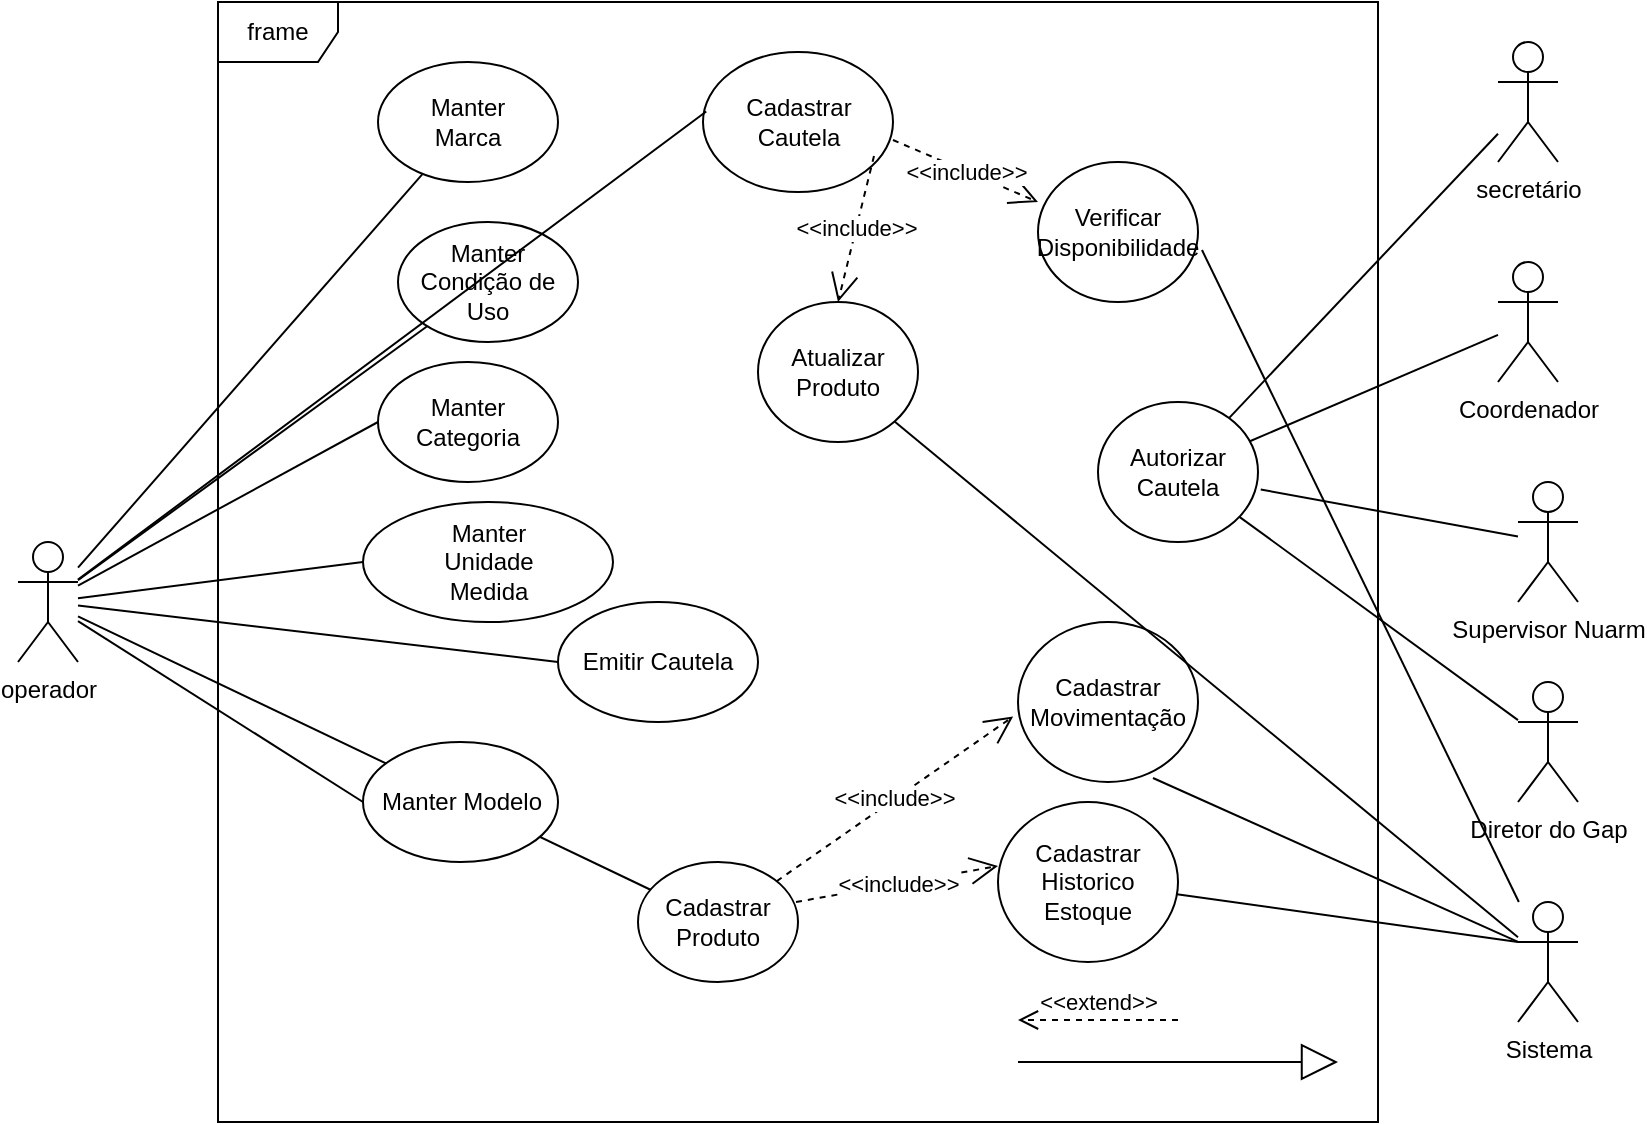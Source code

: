 <mxfile version="25.0.3">
  <diagram name="Page-1" id="c4acf3e9-155e-7222-9cf6-157b1a14988f">
    <mxGraphModel dx="880" dy="2729" grid="1" gridSize="10" guides="1" tooltips="1" connect="1" arrows="1" fold="1" page="1" pageScale="1" pageWidth="850" pageHeight="1100" background="none" math="0" shadow="0">
      <root>
        <mxCell id="0" />
        <mxCell id="1" parent="0" />
        <mxCell id="5rYNvA1EGpWT4PLwYlTP-1" value="frame" style="shape=umlFrame;whiteSpace=wrap;html=1;pointerEvents=0;" parent="1" vertex="1">
          <mxGeometry x="120" y="-2120" width="580" height="560" as="geometry" />
        </mxCell>
        <mxCell id="5rYNvA1EGpWT4PLwYlTP-18" style="rounded=0;orthogonalLoop=1;jettySize=auto;html=1;endArrow=none;endFill=0;" parent="1" source="5rYNvA1EGpWT4PLwYlTP-2" target="5rYNvA1EGpWT4PLwYlTP-17" edge="1">
          <mxGeometry relative="1" as="geometry" />
        </mxCell>
        <mxCell id="5rYNvA1EGpWT4PLwYlTP-20" style="rounded=0;orthogonalLoop=1;jettySize=auto;html=1;endArrow=none;endFill=0;" parent="1" source="5rYNvA1EGpWT4PLwYlTP-2" target="5rYNvA1EGpWT4PLwYlTP-19" edge="1">
          <mxGeometry relative="1" as="geometry" />
        </mxCell>
        <mxCell id="5rYNvA1EGpWT4PLwYlTP-22" style="rounded=0;orthogonalLoop=1;jettySize=auto;html=1;entryX=0;entryY=0.5;entryDx=0;entryDy=0;endArrow=none;endFill=0;" parent="1" source="5rYNvA1EGpWT4PLwYlTP-2" target="5rYNvA1EGpWT4PLwYlTP-21" edge="1">
          <mxGeometry relative="1" as="geometry" />
        </mxCell>
        <mxCell id="5rYNvA1EGpWT4PLwYlTP-24" style="rounded=0;orthogonalLoop=1;jettySize=auto;html=1;entryX=0;entryY=0.5;entryDx=0;entryDy=0;endArrow=none;endFill=0;" parent="1" source="5rYNvA1EGpWT4PLwYlTP-2" target="5rYNvA1EGpWT4PLwYlTP-23" edge="1">
          <mxGeometry relative="1" as="geometry" />
        </mxCell>
        <mxCell id="JCjts5rAEiLWBCdYOJuN-2" style="rounded=0;orthogonalLoop=1;jettySize=auto;html=1;entryX=0;entryY=0.5;entryDx=0;entryDy=0;endArrow=none;endFill=0;" parent="1" source="5rYNvA1EGpWT4PLwYlTP-2" target="JCjts5rAEiLWBCdYOJuN-1" edge="1">
          <mxGeometry relative="1" as="geometry" />
        </mxCell>
        <mxCell id="5vsusdq0JppMegxdK2Lm-20" style="rounded=0;orthogonalLoop=1;jettySize=auto;html=1;entryX=0;entryY=0.5;entryDx=0;entryDy=0;endArrow=none;endFill=0;" edge="1" parent="1" source="5rYNvA1EGpWT4PLwYlTP-2" target="5vsusdq0JppMegxdK2Lm-18">
          <mxGeometry relative="1" as="geometry" />
        </mxCell>
        <mxCell id="5vsusdq0JppMegxdK2Lm-22" style="rounded=0;orthogonalLoop=1;jettySize=auto;html=1;endArrow=none;endFill=0;" edge="1" parent="1" source="5rYNvA1EGpWT4PLwYlTP-2" target="5vsusdq0JppMegxdK2Lm-21">
          <mxGeometry relative="1" as="geometry" />
        </mxCell>
        <mxCell id="5rYNvA1EGpWT4PLwYlTP-2" value="operador" style="shape=umlActor;verticalLabelPosition=bottom;verticalAlign=top;html=1;" parent="1" vertex="1">
          <mxGeometry x="20" y="-1850" width="30" height="60" as="geometry" />
        </mxCell>
        <mxCell id="5rYNvA1EGpWT4PLwYlTP-17" value="Manter&lt;br&gt;Marca" style="ellipse;whiteSpace=wrap;html=1;" parent="1" vertex="1">
          <mxGeometry x="200" y="-2090" width="90" height="60" as="geometry" />
        </mxCell>
        <mxCell id="5rYNvA1EGpWT4PLwYlTP-19" value="Manter&lt;br&gt;Condição de Uso" style="ellipse;whiteSpace=wrap;html=1;" parent="1" vertex="1">
          <mxGeometry x="210" y="-2010" width="90" height="60" as="geometry" />
        </mxCell>
        <mxCell id="5rYNvA1EGpWT4PLwYlTP-21" value="Manter &lt;br&gt;Categoria" style="ellipse;whiteSpace=wrap;html=1;" parent="1" vertex="1">
          <mxGeometry x="200" y="-1940" width="90" height="60" as="geometry" />
        </mxCell>
        <mxCell id="5rYNvA1EGpWT4PLwYlTP-23" value="Manter &lt;br&gt;Unidade&lt;br&gt;Medida" style="ellipse;whiteSpace=wrap;html=1;" parent="1" vertex="1">
          <mxGeometry x="192.5" y="-1870" width="125" height="60" as="geometry" />
        </mxCell>
        <mxCell id="JCjts5rAEiLWBCdYOJuN-1" value="&lt;font style=&quot;vertical-align: inherit;&quot;&gt;&lt;font style=&quot;vertical-align: inherit;&quot;&gt;Manter Modelo&lt;/font&gt;&lt;/font&gt;" style="ellipse;whiteSpace=wrap;html=1;" parent="1" vertex="1">
          <mxGeometry x="192.5" y="-1750" width="97.5" height="60" as="geometry" />
        </mxCell>
        <mxCell id="5vsusdq0JppMegxdK2Lm-6" style="rounded=0;orthogonalLoop=1;jettySize=auto;html=1;endArrow=none;endFill=0;" edge="1" parent="1" source="5vsusdq0JppMegxdK2Lm-1" target="5vsusdq0JppMegxdK2Lm-5">
          <mxGeometry relative="1" as="geometry" />
        </mxCell>
        <mxCell id="5vsusdq0JppMegxdK2Lm-1" value="secretário" style="shape=umlActor;verticalLabelPosition=bottom;verticalAlign=top;html=1;outlineConnect=0;" vertex="1" parent="1">
          <mxGeometry x="760" y="-2100" width="30" height="60" as="geometry" />
        </mxCell>
        <mxCell id="5vsusdq0JppMegxdK2Lm-5" value="&lt;font style=&quot;vertical-align: inherit;&quot;&gt;&lt;font style=&quot;vertical-align: inherit;&quot;&gt;Autorizar Cautela&lt;/font&gt;&lt;/font&gt;" style="ellipse;whiteSpace=wrap;html=1;" vertex="1" parent="1">
          <mxGeometry x="560" y="-1920" width="80" height="70" as="geometry" />
        </mxCell>
        <mxCell id="5vsusdq0JppMegxdK2Lm-10" style="rounded=0;orthogonalLoop=1;jettySize=auto;html=1;endArrow=none;endFill=0;" edge="1" parent="1" source="5vsusdq0JppMegxdK2Lm-7" target="5vsusdq0JppMegxdK2Lm-5">
          <mxGeometry relative="1" as="geometry" />
        </mxCell>
        <mxCell id="5vsusdq0JppMegxdK2Lm-7" value="Coordenador" style="shape=umlActor;verticalLabelPosition=bottom;verticalAlign=top;html=1;outlineConnect=0;" vertex="1" parent="1">
          <mxGeometry x="760" y="-1990" width="30" height="60" as="geometry" />
        </mxCell>
        <mxCell id="5vsusdq0JppMegxdK2Lm-13" style="rounded=0;orthogonalLoop=1;jettySize=auto;html=1;entryX=1.017;entryY=0.625;entryDx=0;entryDy=0;endArrow=none;endFill=0;entryPerimeter=0;" edge="1" parent="1" source="5vsusdq0JppMegxdK2Lm-11" target="5vsusdq0JppMegxdK2Lm-5">
          <mxGeometry relative="1" as="geometry" />
        </mxCell>
        <mxCell id="5vsusdq0JppMegxdK2Lm-11" value="Supervisor Nuarm&lt;div&gt;&lt;br&gt;&lt;/div&gt;" style="shape=umlActor;verticalLabelPosition=bottom;verticalAlign=top;html=1;outlineConnect=0;" vertex="1" parent="1">
          <mxGeometry x="770" y="-1880" width="30" height="60" as="geometry" />
        </mxCell>
        <mxCell id="5vsusdq0JppMegxdK2Lm-15" style="rounded=0;orthogonalLoop=1;jettySize=auto;html=1;endArrow=none;endFill=0;" edge="1" parent="1" source="5vsusdq0JppMegxdK2Lm-12" target="5vsusdq0JppMegxdK2Lm-5">
          <mxGeometry relative="1" as="geometry" />
        </mxCell>
        <mxCell id="5vsusdq0JppMegxdK2Lm-12" value="&lt;div&gt;Diretor do Gap&lt;/div&gt;" style="shape=umlActor;verticalLabelPosition=bottom;verticalAlign=top;html=1;outlineConnect=0;" vertex="1" parent="1">
          <mxGeometry x="770" y="-1780" width="30" height="60" as="geometry" />
        </mxCell>
        <mxCell id="5vsusdq0JppMegxdK2Lm-16" value="Cadastrar Cautela" style="ellipse;whiteSpace=wrap;html=1;" vertex="1" parent="1">
          <mxGeometry x="362.5" y="-2095" width="95" height="70" as="geometry" />
        </mxCell>
        <mxCell id="5vsusdq0JppMegxdK2Lm-17" style="rounded=0;orthogonalLoop=1;jettySize=auto;html=1;entryX=0.017;entryY=0.425;entryDx=0;entryDy=0;entryPerimeter=0;endArrow=none;endFill=0;" edge="1" parent="1" source="5rYNvA1EGpWT4PLwYlTP-2" target="5vsusdq0JppMegxdK2Lm-16">
          <mxGeometry relative="1" as="geometry" />
        </mxCell>
        <mxCell id="5vsusdq0JppMegxdK2Lm-18" value="Emitir Cautela" style="ellipse;whiteSpace=wrap;html=1;" vertex="1" parent="1">
          <mxGeometry x="290" y="-1820" width="100" height="60" as="geometry" />
        </mxCell>
        <mxCell id="5vsusdq0JppMegxdK2Lm-21" value="Cadastrar Produto" style="ellipse;whiteSpace=wrap;html=1;" vertex="1" parent="1">
          <mxGeometry x="330" y="-1690" width="80" height="60" as="geometry" />
        </mxCell>
        <mxCell id="5vsusdq0JppMegxdK2Lm-23" value="Cadastrar&lt;br&gt;Movimentação" style="ellipse;whiteSpace=wrap;html=1;" vertex="1" parent="1">
          <mxGeometry x="520" y="-1810" width="90" height="80" as="geometry" />
        </mxCell>
        <mxCell id="5vsusdq0JppMegxdK2Lm-25" value="&amp;lt;&amp;lt;extend&amp;gt;&amp;gt;" style="html=1;verticalAlign=bottom;endArrow=open;dashed=1;endSize=8;curved=0;rounded=0;" edge="1" parent="1">
          <mxGeometry relative="1" as="geometry">
            <mxPoint x="600" y="-1611" as="sourcePoint" />
            <mxPoint x="520" y="-1611" as="targetPoint" />
          </mxGeometry>
        </mxCell>
        <mxCell id="5vsusdq0JppMegxdK2Lm-26" value="" style="endArrow=block;endSize=16;endFill=0;html=1;rounded=0;" edge="1" parent="1">
          <mxGeometry width="160" relative="1" as="geometry">
            <mxPoint x="520" y="-1590" as="sourcePoint" />
            <mxPoint x="680" y="-1590" as="targetPoint" />
          </mxGeometry>
        </mxCell>
        <mxCell id="5vsusdq0JppMegxdK2Lm-27" value="&amp;lt;&amp;lt;include&amp;gt;&amp;gt;" style="endArrow=open;endSize=12;dashed=1;html=1;rounded=0;" edge="1" parent="1" source="5vsusdq0JppMegxdK2Lm-21">
          <mxGeometry width="160" relative="1" as="geometry">
            <mxPoint x="419.996" y="-1720.004" as="sourcePoint" />
            <mxPoint x="517.57" y="-1762.72" as="targetPoint" />
          </mxGeometry>
        </mxCell>
        <mxCell id="5vsusdq0JppMegxdK2Lm-32" style="rounded=0;orthogonalLoop=1;jettySize=auto;html=1;exitX=0;exitY=0.333;exitDx=0;exitDy=0;exitPerimeter=0;endArrow=none;endFill=0;" edge="1" parent="1" source="5vsusdq0JppMegxdK2Lm-29" target="5vsusdq0JppMegxdK2Lm-31">
          <mxGeometry relative="1" as="geometry" />
        </mxCell>
        <mxCell id="5vsusdq0JppMegxdK2Lm-39" style="rounded=0;orthogonalLoop=1;jettySize=auto;html=1;entryX=1;entryY=1;entryDx=0;entryDy=0;endArrow=none;endFill=0;" edge="1" parent="1" source="5vsusdq0JppMegxdK2Lm-29" target="5vsusdq0JppMegxdK2Lm-36">
          <mxGeometry relative="1" as="geometry" />
        </mxCell>
        <mxCell id="5vsusdq0JppMegxdK2Lm-29" value="Sistema" style="shape=umlActor;verticalLabelPosition=bottom;verticalAlign=top;html=1;" vertex="1" parent="1">
          <mxGeometry x="770" y="-1670" width="30" height="60" as="geometry" />
        </mxCell>
        <mxCell id="5vsusdq0JppMegxdK2Lm-30" style="rounded=0;orthogonalLoop=1;jettySize=auto;html=1;exitX=0;exitY=0.333;exitDx=0;exitDy=0;exitPerimeter=0;entryX=0.75;entryY=0.975;entryDx=0;entryDy=0;entryPerimeter=0;endArrow=none;endFill=0;" edge="1" parent="1" source="5vsusdq0JppMegxdK2Lm-29" target="5vsusdq0JppMegxdK2Lm-23">
          <mxGeometry relative="1" as="geometry" />
        </mxCell>
        <mxCell id="5vsusdq0JppMegxdK2Lm-31" value="Cadastrar&lt;br&gt;Historico&lt;br&gt;Estoque" style="ellipse;whiteSpace=wrap;html=1;" vertex="1" parent="1">
          <mxGeometry x="510" y="-1720" width="90" height="80" as="geometry" />
        </mxCell>
        <mxCell id="5vsusdq0JppMegxdK2Lm-33" value="&amp;lt;&amp;lt;include&amp;gt;&amp;gt;" style="endArrow=open;endSize=12;dashed=1;html=1;rounded=0;entryX=0;entryY=0.4;entryDx=0;entryDy=0;entryPerimeter=0;" edge="1" parent="1" target="5vsusdq0JppMegxdK2Lm-31">
          <mxGeometry width="160" relative="1" as="geometry">
            <mxPoint x="409" y="-1670" as="sourcePoint" />
            <mxPoint x="527.57" y="-1752.72" as="targetPoint" />
          </mxGeometry>
        </mxCell>
        <mxCell id="5vsusdq0JppMegxdK2Lm-34" value="&amp;lt;&amp;lt;include&amp;gt;&amp;gt;" style="endArrow=open;endSize=12;dashed=1;html=1;rounded=0;entryX=0;entryY=0.286;entryDx=0;entryDy=0;entryPerimeter=0;" edge="1" parent="1" target="5vsusdq0JppMegxdK2Lm-35">
          <mxGeometry width="160" relative="1" as="geometry">
            <mxPoint x="457.5" y="-2051" as="sourcePoint" />
            <mxPoint x="558.5" y="-2069" as="targetPoint" />
          </mxGeometry>
        </mxCell>
        <mxCell id="5vsusdq0JppMegxdK2Lm-35" value="&lt;font style=&quot;vertical-align: inherit;&quot;&gt;&lt;font style=&quot;vertical-align: inherit;&quot;&gt;Verificar Disponibilidade&lt;br&gt;&lt;/font&gt;&lt;/font&gt;" style="ellipse;whiteSpace=wrap;html=1;" vertex="1" parent="1">
          <mxGeometry x="530" y="-2040" width="80" height="70" as="geometry" />
        </mxCell>
        <mxCell id="5vsusdq0JppMegxdK2Lm-36" value="Atualizar Produto" style="ellipse;whiteSpace=wrap;html=1;" vertex="1" parent="1">
          <mxGeometry x="390" y="-1970" width="80" height="70" as="geometry" />
        </mxCell>
        <mxCell id="5vsusdq0JppMegxdK2Lm-37" value="&amp;lt;&amp;lt;include&amp;gt;&amp;gt;" style="endArrow=open;endSize=12;dashed=1;html=1;rounded=0;exitX=0.9;exitY=0.743;exitDx=0;exitDy=0;exitPerimeter=0;entryX=0.5;entryY=0;entryDx=0;entryDy=0;" edge="1" parent="1" source="5vsusdq0JppMegxdK2Lm-16" target="5vsusdq0JppMegxdK2Lm-36">
          <mxGeometry width="160" relative="1" as="geometry">
            <mxPoint x="547.568" y="-1920" as="sourcePoint" />
            <mxPoint x="562.428" y="-2000" as="targetPoint" />
          </mxGeometry>
        </mxCell>
        <mxCell id="5vsusdq0JppMegxdK2Lm-38" style="rounded=0;orthogonalLoop=1;jettySize=auto;html=1;entryX=1.025;entryY=0.629;entryDx=0;entryDy=0;entryPerimeter=0;endArrow=none;endFill=0;" edge="1" parent="1" source="5vsusdq0JppMegxdK2Lm-29" target="5vsusdq0JppMegxdK2Lm-35">
          <mxGeometry relative="1" as="geometry" />
        </mxCell>
      </root>
    </mxGraphModel>
  </diagram>
</mxfile>
